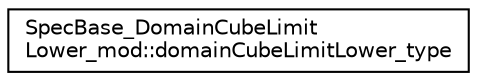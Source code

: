 digraph "Graphical Class Hierarchy"
{
 // LATEX_PDF_SIZE
  edge [fontname="Helvetica",fontsize="10",labelfontname="Helvetica",labelfontsize="10"];
  node [fontname="Helvetica",fontsize="10",shape=record];
  rankdir="LR";
  Node0 [label="SpecBase_DomainCubeLimit\lLower_mod::domainCubeLimitLower_type",height=0.2,width=0.4,color="black", fillcolor="white", style="filled",URL="$structSpecBase__DomainCubeLimitLower__mod_1_1domainCubeLimitLower__type.html",tooltip=" "];
}
